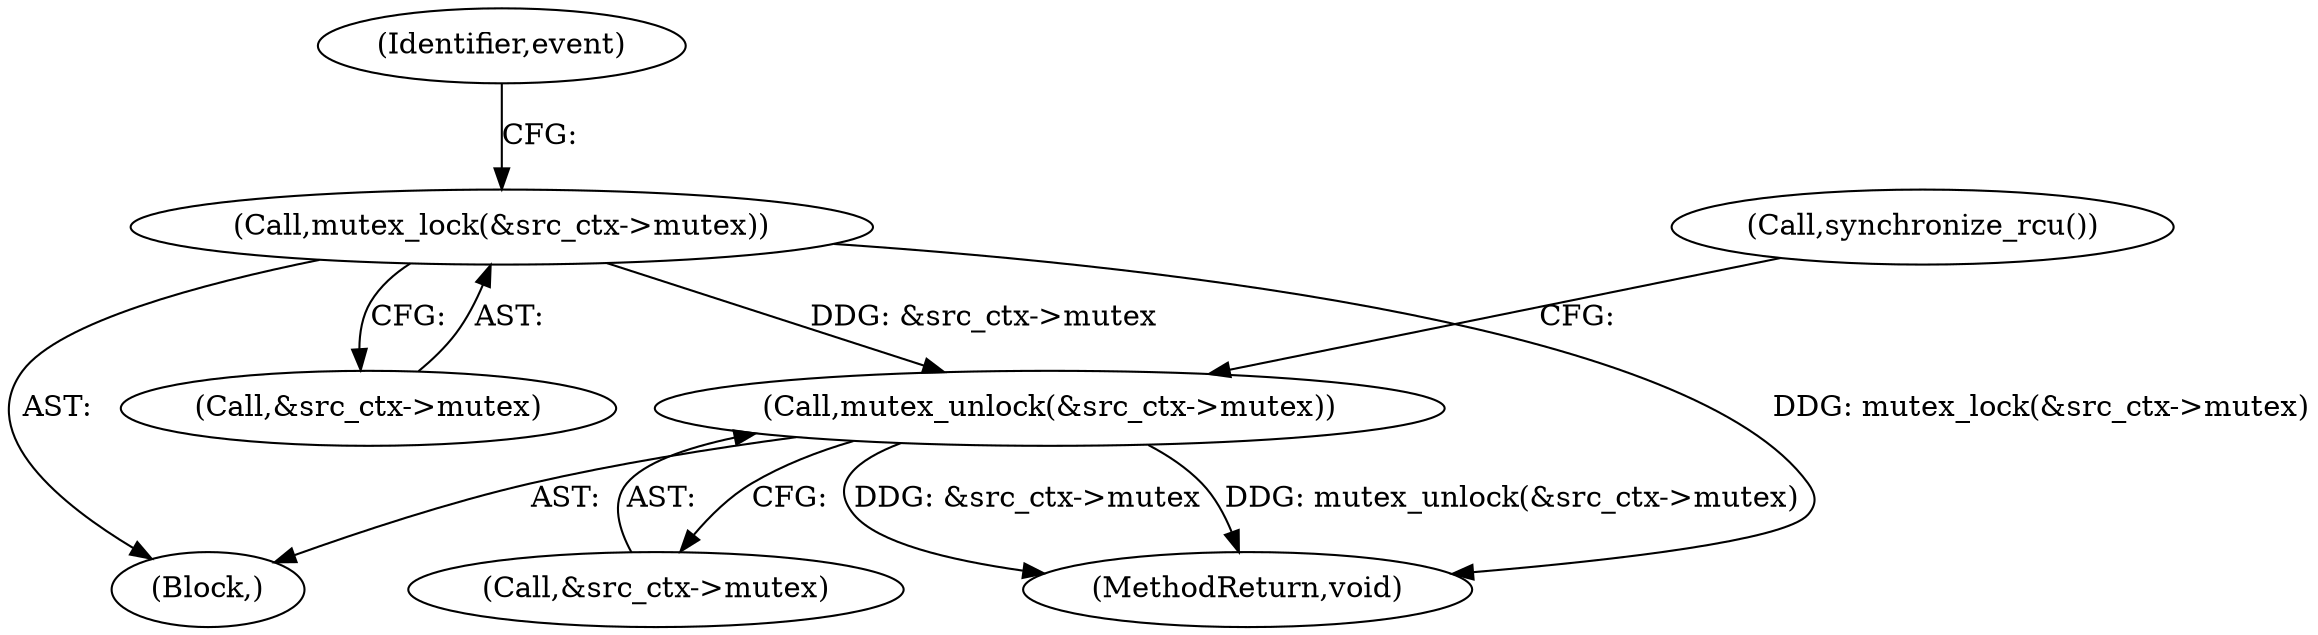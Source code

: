 digraph "0_linux_f63a8daa5812afef4f06c962351687e1ff9ccb2b_10@API" {
"1000152" [label="(Call,mutex_unlock(&src_ctx->mutex))"];
"1000131" [label="(Call,mutex_lock(&src_ctx->mutex))"];
"1000153" [label="(Call,&src_ctx->mutex)"];
"1000132" [label="(Call,&src_ctx->mutex)"];
"1000152" [label="(Call,mutex_unlock(&src_ctx->mutex))"];
"1000194" [label="(MethodReturn,void)"];
"1000131" [label="(Call,mutex_lock(&src_ctx->mutex))"];
"1000104" [label="(Block,)"];
"1000138" [label="(Identifier,event)"];
"1000157" [label="(Call,synchronize_rcu())"];
"1000152" -> "1000104"  [label="AST: "];
"1000152" -> "1000153"  [label="CFG: "];
"1000153" -> "1000152"  [label="AST: "];
"1000157" -> "1000152"  [label="CFG: "];
"1000152" -> "1000194"  [label="DDG: &src_ctx->mutex"];
"1000152" -> "1000194"  [label="DDG: mutex_unlock(&src_ctx->mutex)"];
"1000131" -> "1000152"  [label="DDG: &src_ctx->mutex"];
"1000131" -> "1000104"  [label="AST: "];
"1000131" -> "1000132"  [label="CFG: "];
"1000132" -> "1000131"  [label="AST: "];
"1000138" -> "1000131"  [label="CFG: "];
"1000131" -> "1000194"  [label="DDG: mutex_lock(&src_ctx->mutex)"];
}
